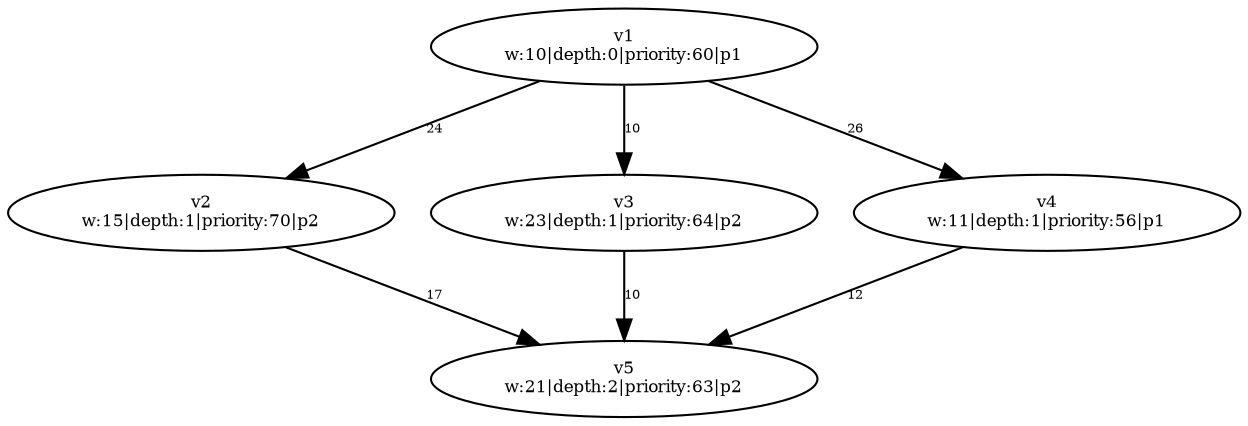 digraph {
	v1 [label="v1
w:10|depth:0|priority:60|p1" fontsize=8.0]
	v2 [label="v2
w:15|depth:1|priority:70|p2" fontsize=8.0]
	v3 [label="v3
w:23|depth:1|priority:64|p2" fontsize=8.0]
	v4 [label="v4
w:11|depth:1|priority:56|p1" fontsize=8.0]
	v5 [label="v5
w:21|depth:2|priority:63|p2" fontsize=8.0]
	v1 -> v2 [label=24 constraint=true fontsize=6.0]
	v1 -> v3 [label=10 constraint=true fontsize=6.0]
	v1 -> v4 [label=26 constraint=true fontsize=6.0]
	v2 -> v5 [label=17 constraint=true fontsize=6.0]
	v3 -> v5 [label=10 constraint=true fontsize=6.0]
	v4 -> v5 [label=12 constraint=true fontsize=6.0]
}
